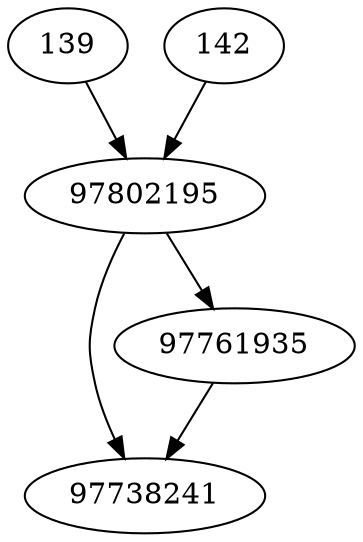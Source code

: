 strict digraph  {
97738241;
139;
142;
97761935;
97802195;
139 -> 97802195;
142 -> 97802195;
97761935 -> 97738241;
97802195 -> 97738241;
97802195 -> 97761935;
}
